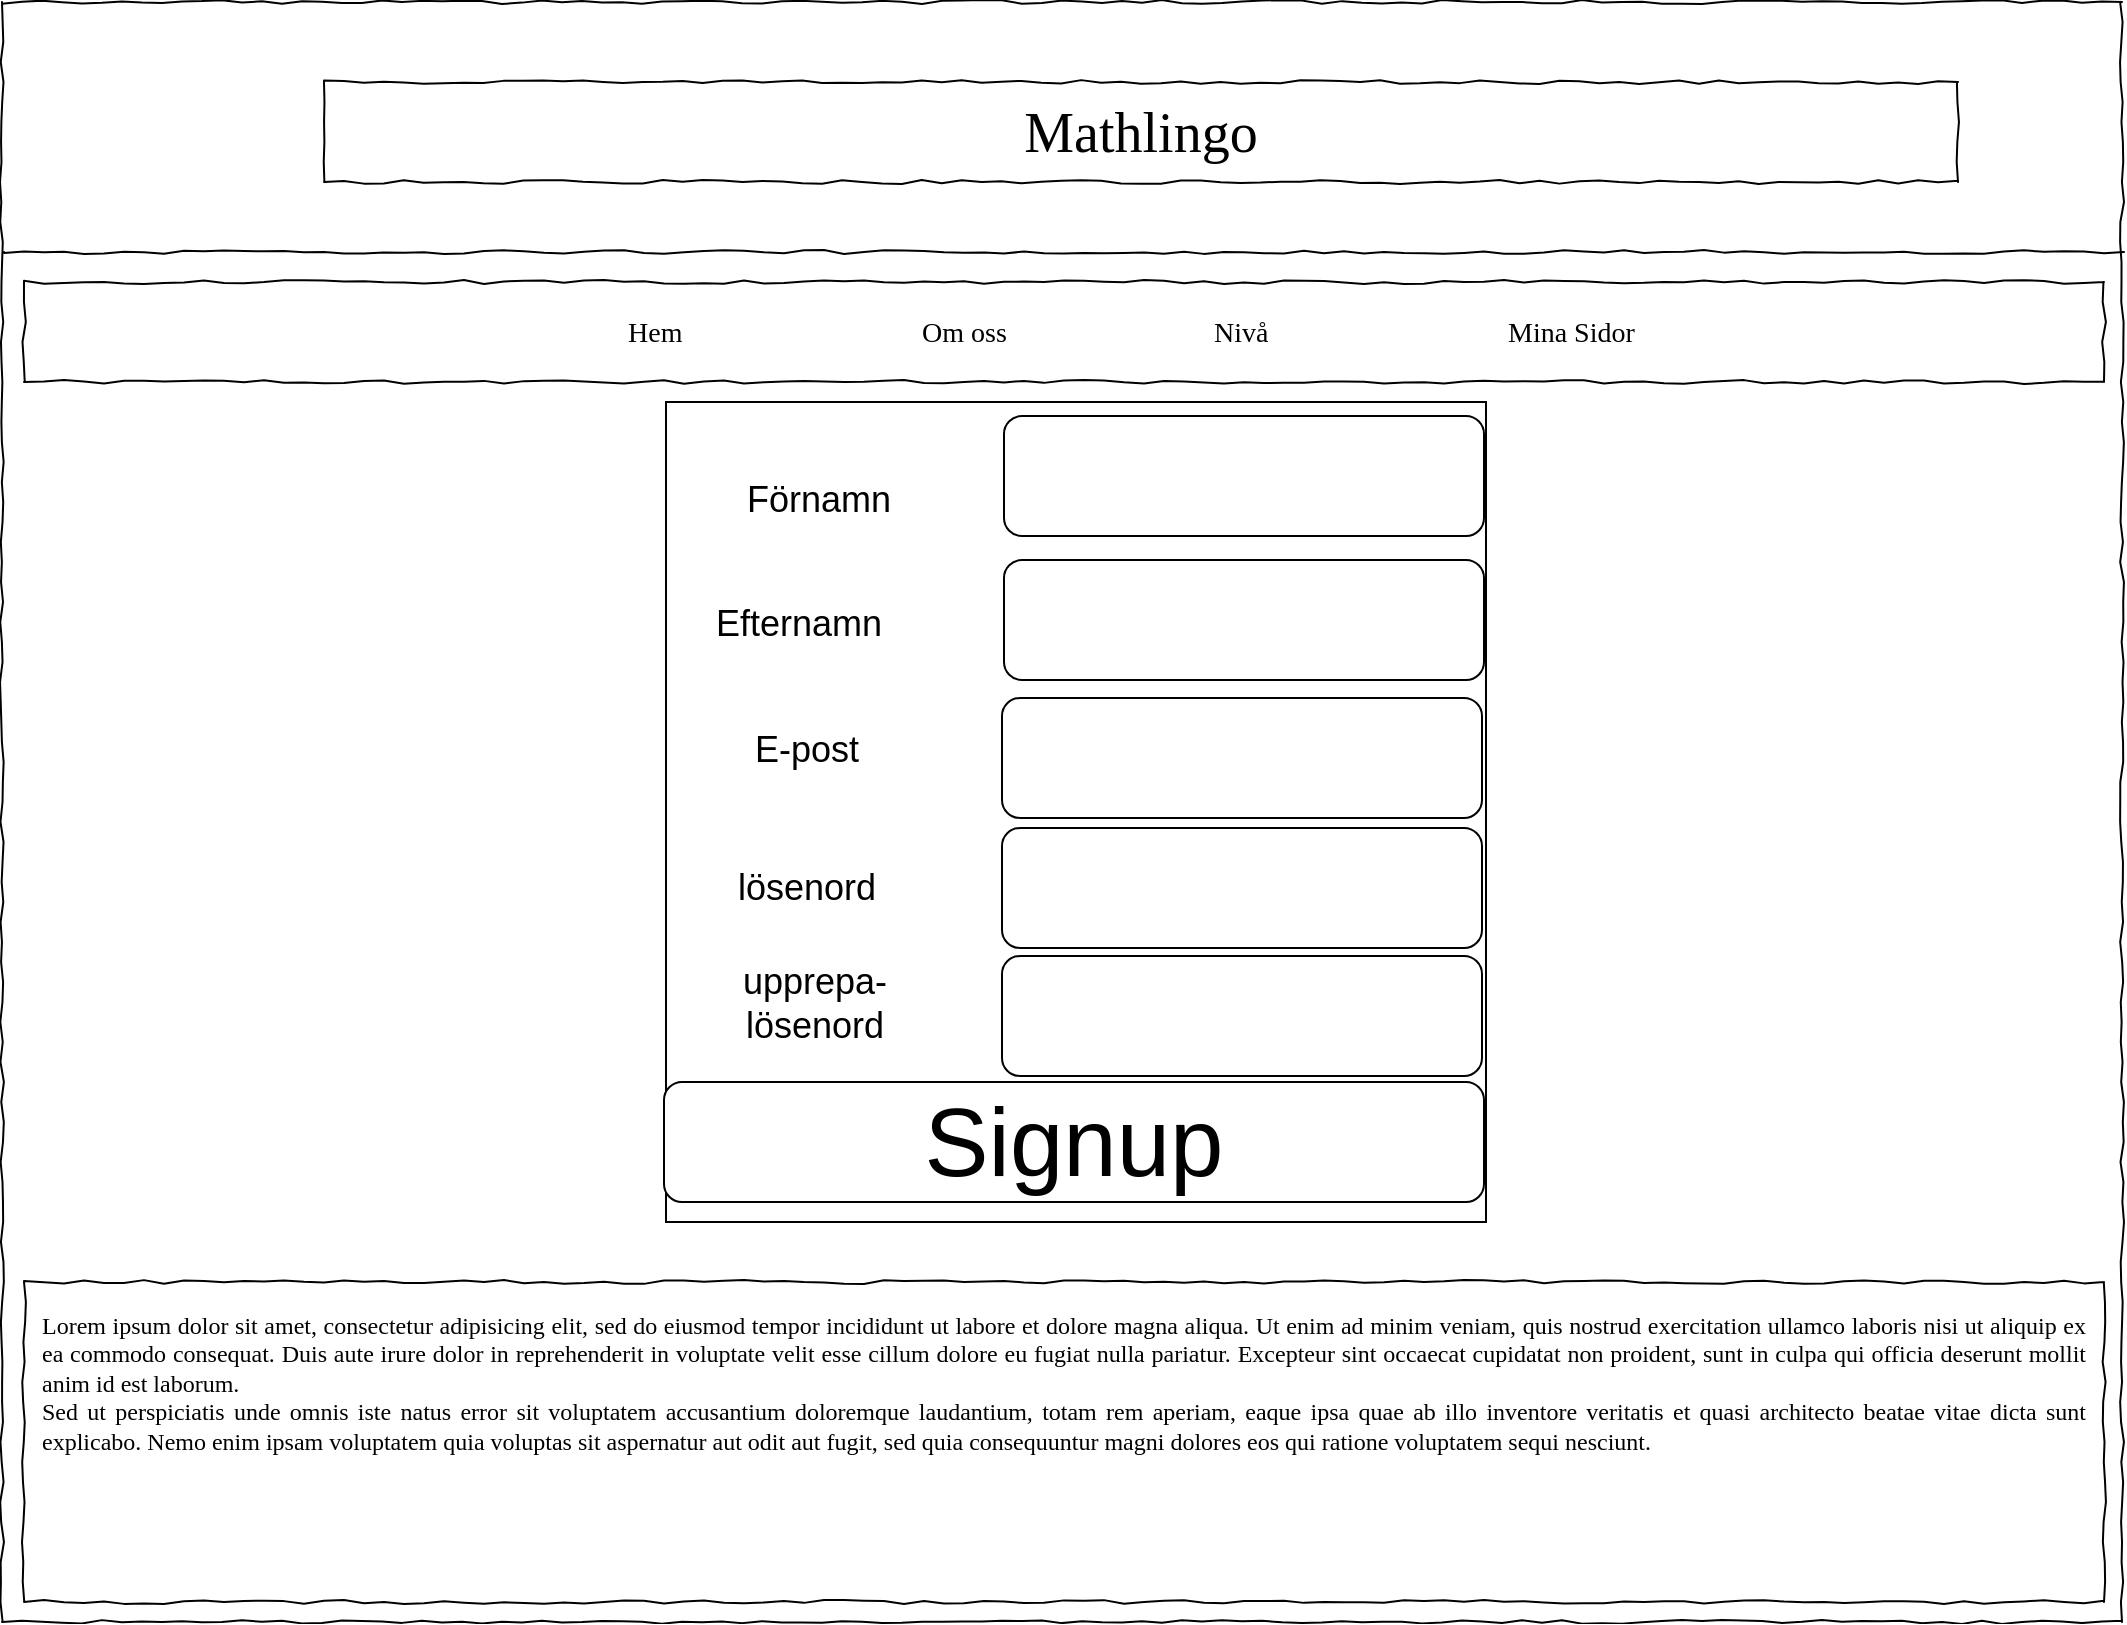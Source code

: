<mxfile version="15.5.9" type="github">
  <diagram id="13eNyIz0jELZKeVNJHH2" name="Page-1">
    <mxGraphModel dx="1422" dy="762" grid="1" gridSize="10" guides="1" tooltips="1" connect="1" arrows="1" fold="1" page="1" pageScale="1" pageWidth="850" pageHeight="1100" math="0" shadow="0">
      <root>
        <mxCell id="0" />
        <mxCell id="1" parent="0" />
        <mxCell id="Sd4tCeEOlO3yslL82lxp-1" value="" style="whiteSpace=wrap;html=1;rounded=0;shadow=0;labelBackgroundColor=none;strokeColor=#000000;strokeWidth=1;fillColor=none;fontFamily=Verdana;fontSize=12;fontColor=#000000;align=center;comic=1;" vertex="1" parent="1">
          <mxGeometry x="19" y="20" width="1060" height="810" as="geometry" />
        </mxCell>
        <mxCell id="Sd4tCeEOlO3yslL82lxp-2" value="Mathlingo" style="whiteSpace=wrap;html=1;rounded=0;shadow=0;labelBackgroundColor=none;strokeWidth=1;fontFamily=Verdana;fontSize=28;align=center;comic=1;" vertex="1" parent="1">
          <mxGeometry x="180" y="60" width="817" height="50" as="geometry" />
        </mxCell>
        <mxCell id="Sd4tCeEOlO3yslL82lxp-3" value="" style="line;strokeWidth=1;html=1;rounded=0;shadow=0;labelBackgroundColor=none;fillColor=none;fontFamily=Verdana;fontSize=14;fontColor=#000000;align=center;comic=1;" vertex="1" parent="1">
          <mxGeometry x="20" y="140" width="1060" height="10" as="geometry" />
        </mxCell>
        <mxCell id="Sd4tCeEOlO3yslL82lxp-4" value="" style="whiteSpace=wrap;html=1;rounded=0;shadow=0;labelBackgroundColor=none;strokeWidth=1;fillColor=none;fontFamily=Verdana;fontSize=12;align=center;comic=1;" vertex="1" parent="1">
          <mxGeometry x="30" y="160" width="1040" height="50" as="geometry" />
        </mxCell>
        <mxCell id="Sd4tCeEOlO3yslL82lxp-5" value="Hem" style="text;html=1;points=[];align=left;verticalAlign=top;spacingTop=-4;fontSize=14;fontFamily=Verdana" vertex="1" parent="1">
          <mxGeometry x="330" y="175" width="60" height="20" as="geometry" />
        </mxCell>
        <mxCell id="Sd4tCeEOlO3yslL82lxp-6" value="Om oss" style="text;html=1;points=[];align=left;verticalAlign=top;spacingTop=-4;fontSize=14;fontFamily=Verdana" vertex="1" parent="1">
          <mxGeometry x="477" y="175" width="60" height="20" as="geometry" />
        </mxCell>
        <mxCell id="Sd4tCeEOlO3yslL82lxp-7" value="Nivå" style="text;html=1;points=[];align=left;verticalAlign=top;spacingTop=-4;fontSize=14;fontFamily=Verdana" vertex="1" parent="1">
          <mxGeometry x="623" y="175" width="60" height="20" as="geometry" />
        </mxCell>
        <mxCell id="Sd4tCeEOlO3yslL82lxp-8" value="Mina Sidor" style="text;html=1;points=[];align=left;verticalAlign=top;spacingTop=-4;fontSize=14;fontFamily=Verdana" vertex="1" parent="1">
          <mxGeometry x="770" y="175" width="60" height="20" as="geometry" />
        </mxCell>
        <mxCell id="Sd4tCeEOlO3yslL82lxp-9" value="&lt;div style=&quot;text-align: justify&quot;&gt;&lt;span&gt;Lorem ipsum dolor sit amet, consectetur adipisicing elit, sed do eiusmod tempor incididunt ut labore et dolore magna aliqua. Ut enim ad minim veniam, quis nostrud exercitation ullamco laboris nisi ut aliquip ex ea commodo consequat. Duis aute irure dolor in reprehenderit in voluptate velit esse cillum dolore eu fugiat nulla pariatur. Excepteur sint occaecat cupidatat non proident, sunt in culpa qui officia deserunt mollit anim id est laborum.&lt;/span&gt;&lt;/div&gt;&lt;div style=&quot;text-align: justify&quot;&gt;&lt;span&gt;Sed ut perspiciatis unde omnis iste natus error sit voluptatem accusantium doloremque laudantium, totam rem aperiam, eaque ipsa quae ab illo inventore veritatis et quasi architecto beatae vitae dicta sunt explicabo. Nemo enim ipsam voluptatem quia voluptas sit aspernatur aut odit aut fugit, sed quia consequuntur magni dolores eos qui ratione voluptatem sequi nesciunt.&amp;nbsp;&lt;/span&gt;&lt;/div&gt;" style="whiteSpace=wrap;html=1;rounded=0;shadow=0;labelBackgroundColor=none;strokeWidth=1;fillColor=none;fontFamily=Verdana;fontSize=12;align=center;verticalAlign=top;spacing=10;comic=1;" vertex="1" parent="1">
          <mxGeometry x="30" y="660" width="1040" height="160" as="geometry" />
        </mxCell>
        <mxCell id="Sd4tCeEOlO3yslL82lxp-10" value="" style="whiteSpace=wrap;html=1;aspect=fixed;" vertex="1" parent="1">
          <mxGeometry x="351" y="220" width="410" height="410" as="geometry" />
        </mxCell>
        <mxCell id="Sd4tCeEOlO3yslL82lxp-11" value="&lt;font style=&quot;font-size: 48px&quot;&gt;Signup&lt;/font&gt;" style="rounded=1;whiteSpace=wrap;html=1;" vertex="1" parent="1">
          <mxGeometry x="350" y="560" width="410" height="60" as="geometry" />
        </mxCell>
        <mxCell id="Sd4tCeEOlO3yslL82lxp-12" value="" style="rounded=1;whiteSpace=wrap;html=1;" vertex="1" parent="1">
          <mxGeometry x="520" y="299" width="240" height="60" as="geometry" />
        </mxCell>
        <mxCell id="Sd4tCeEOlO3yslL82lxp-13" value="" style="rounded=1;whiteSpace=wrap;html=1;" vertex="1" parent="1">
          <mxGeometry x="520" y="227" width="240" height="60" as="geometry" />
        </mxCell>
        <mxCell id="Sd4tCeEOlO3yslL82lxp-14" value="&lt;font style=&quot;font-size: 18px&quot;&gt;Förnamn&lt;/font&gt;" style="text;html=1;strokeColor=none;fillColor=none;align=center;verticalAlign=middle;whiteSpace=wrap;rounded=0;fontSize=10;" vertex="1" parent="1">
          <mxGeometry x="365" y="254" width="125" height="30" as="geometry" />
        </mxCell>
        <mxCell id="Sd4tCeEOlO3yslL82lxp-15" value="&lt;font style=&quot;font-size: 18px&quot;&gt;Efternamn&lt;/font&gt;" style="text;html=1;strokeColor=none;fillColor=none;align=center;verticalAlign=middle;whiteSpace=wrap;rounded=0;fontSize=10;" vertex="1" parent="1">
          <mxGeometry x="355" y="316" width="125" height="30" as="geometry" />
        </mxCell>
        <mxCell id="Sd4tCeEOlO3yslL82lxp-16" value="&lt;font style=&quot;font-size: 18px&quot;&gt;E-post&lt;/font&gt;" style="text;html=1;strokeColor=none;fillColor=none;align=center;verticalAlign=middle;whiteSpace=wrap;rounded=0;fontSize=10;" vertex="1" parent="1">
          <mxGeometry x="359" y="379" width="125" height="30" as="geometry" />
        </mxCell>
        <mxCell id="Sd4tCeEOlO3yslL82lxp-17" value="" style="rounded=1;whiteSpace=wrap;html=1;" vertex="1" parent="1">
          <mxGeometry x="519" y="368" width="240" height="60" as="geometry" />
        </mxCell>
        <mxCell id="Sd4tCeEOlO3yslL82lxp-18" value="" style="rounded=1;whiteSpace=wrap;html=1;" vertex="1" parent="1">
          <mxGeometry x="519" y="433" width="240" height="60" as="geometry" />
        </mxCell>
        <mxCell id="Sd4tCeEOlO3yslL82lxp-19" value="" style="rounded=1;whiteSpace=wrap;html=1;" vertex="1" parent="1">
          <mxGeometry x="519" y="497" width="240" height="60" as="geometry" />
        </mxCell>
        <mxCell id="Sd4tCeEOlO3yslL82lxp-20" value="&lt;font style=&quot;font-size: 18px&quot;&gt;lösenord&lt;/font&gt;" style="text;html=1;strokeColor=none;fillColor=none;align=center;verticalAlign=middle;whiteSpace=wrap;rounded=0;fontSize=10;" vertex="1" parent="1">
          <mxGeometry x="359" y="448" width="125" height="30" as="geometry" />
        </mxCell>
        <mxCell id="Sd4tCeEOlO3yslL82lxp-21" value="&lt;font style=&quot;font-size: 18px&quot;&gt;upprepa-lösenord&lt;/font&gt;" style="text;html=1;strokeColor=none;fillColor=none;align=center;verticalAlign=middle;whiteSpace=wrap;rounded=0;fontSize=10;" vertex="1" parent="1">
          <mxGeometry x="363" y="500" width="125" height="42" as="geometry" />
        </mxCell>
      </root>
    </mxGraphModel>
  </diagram>
</mxfile>
